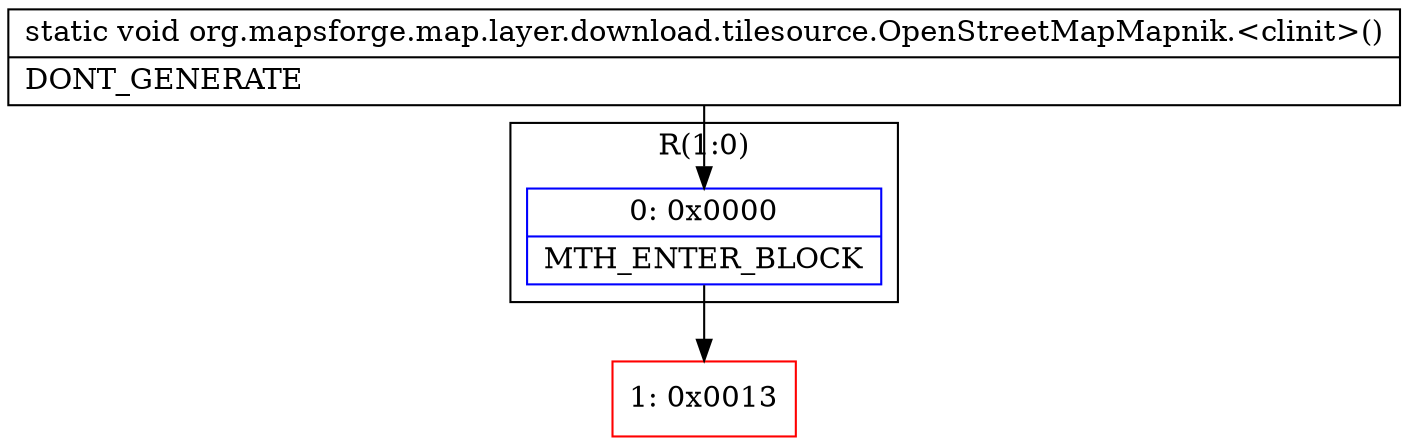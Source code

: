 digraph "CFG fororg.mapsforge.map.layer.download.tilesource.OpenStreetMapMapnik.\<clinit\>()V" {
subgraph cluster_Region_301922323 {
label = "R(1:0)";
node [shape=record,color=blue];
Node_0 [shape=record,label="{0\:\ 0x0000|MTH_ENTER_BLOCK\l}"];
}
Node_1 [shape=record,color=red,label="{1\:\ 0x0013}"];
MethodNode[shape=record,label="{static void org.mapsforge.map.layer.download.tilesource.OpenStreetMapMapnik.\<clinit\>()  | DONT_GENERATE\l}"];
MethodNode -> Node_0;
Node_0 -> Node_1;
}

